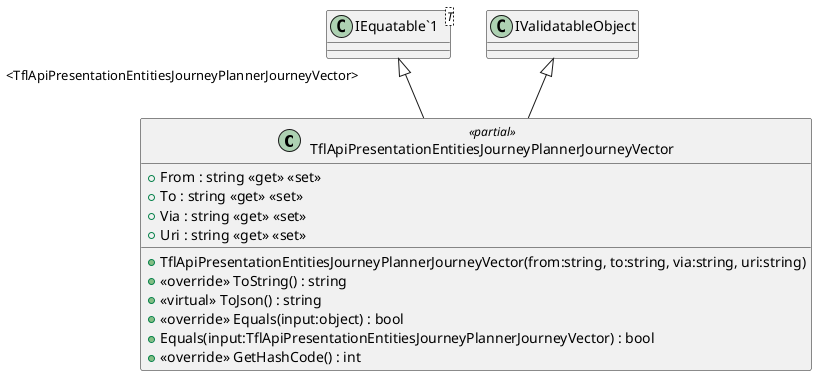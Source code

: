 @startuml
class TflApiPresentationEntitiesJourneyPlannerJourneyVector <<partial>> {
    + TflApiPresentationEntitiesJourneyPlannerJourneyVector(from:string, to:string, via:string, uri:string)
    + From : string <<get>> <<set>>
    + To : string <<get>> <<set>>
    + Via : string <<get>> <<set>>
    + Uri : string <<get>> <<set>>
    + <<override>> ToString() : string
    + <<virtual>> ToJson() : string
    + <<override>> Equals(input:object) : bool
    + Equals(input:TflApiPresentationEntitiesJourneyPlannerJourneyVector) : bool
    + <<override>> GetHashCode() : int
}
class "IEquatable`1"<T> {
}
"IEquatable`1" "<TflApiPresentationEntitiesJourneyPlannerJourneyVector>" <|-- TflApiPresentationEntitiesJourneyPlannerJourneyVector
IValidatableObject <|-- TflApiPresentationEntitiesJourneyPlannerJourneyVector
@enduml
